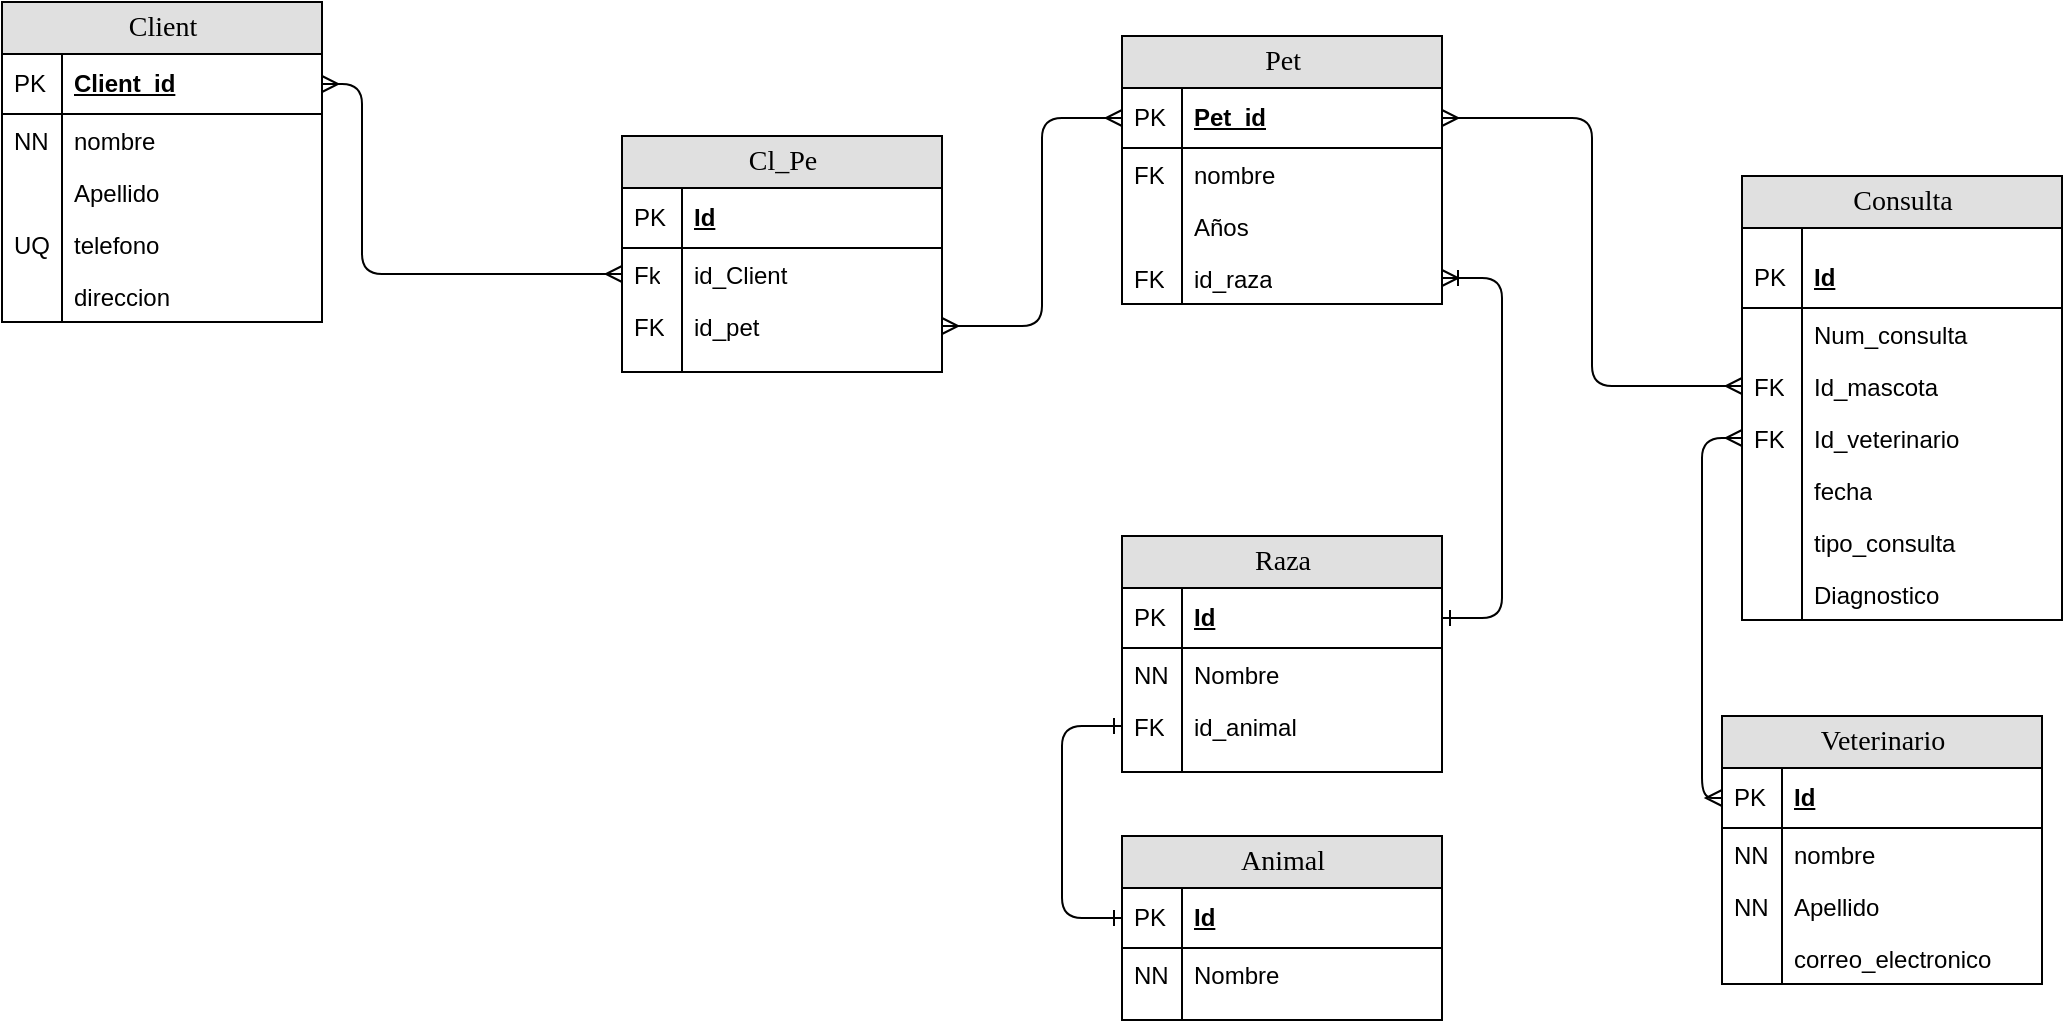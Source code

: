 <mxfile version="21.1.2" type="github">
  <diagram name="Page-1" id="e56a1550-8fbb-45ad-956c-1786394a9013">
    <mxGraphModel dx="1434" dy="764" grid="1" gridSize="10" guides="1" tooltips="1" connect="1" arrows="1" fold="1" page="1" pageScale="1" pageWidth="1100" pageHeight="850" background="none" math="0" shadow="0">
      <root>
        <mxCell id="0" />
        <mxCell id="1" parent="0" />
        <mxCell id="2e49270ec7c68f3f-19" value="Veterinario" style="swimlane;html=1;fontStyle=0;childLayout=stackLayout;horizontal=1;startSize=26;fillColor=#e0e0e0;horizontalStack=0;resizeParent=1;resizeLast=0;collapsible=1;marginBottom=0;swimlaneFillColor=#ffffff;align=center;rounded=0;shadow=0;comic=0;labelBackgroundColor=none;strokeWidth=1;fontFamily=Verdana;fontSize=14" parent="1" vertex="1">
          <mxGeometry x="880" y="710" width="160" height="134" as="geometry" />
        </mxCell>
        <mxCell id="2e49270ec7c68f3f-20" value="Id" style="shape=partialRectangle;top=0;left=0;right=0;bottom=1;html=1;align=left;verticalAlign=middle;fillColor=none;spacingLeft=34;spacingRight=4;whiteSpace=wrap;overflow=hidden;rotatable=0;points=[[0,0.5],[1,0.5]];portConstraint=eastwest;dropTarget=0;fontStyle=5;" parent="2e49270ec7c68f3f-19" vertex="1">
          <mxGeometry y="26" width="160" height="30" as="geometry" />
        </mxCell>
        <mxCell id="2e49270ec7c68f3f-21" value="PK" style="shape=partialRectangle;top=0;left=0;bottom=0;html=1;fillColor=none;align=left;verticalAlign=middle;spacingLeft=4;spacingRight=4;whiteSpace=wrap;overflow=hidden;rotatable=0;points=[];portConstraint=eastwest;part=1;" parent="2e49270ec7c68f3f-20" vertex="1" connectable="0">
          <mxGeometry width="30" height="30" as="geometry" />
        </mxCell>
        <mxCell id="2e49270ec7c68f3f-22" value="nombre" style="shape=partialRectangle;top=0;left=0;right=0;bottom=0;html=1;align=left;verticalAlign=top;fillColor=none;spacingLeft=34;spacingRight=4;whiteSpace=wrap;overflow=hidden;rotatable=0;points=[[0,0.5],[1,0.5]];portConstraint=eastwest;dropTarget=0;" parent="2e49270ec7c68f3f-19" vertex="1">
          <mxGeometry y="56" width="160" height="26" as="geometry" />
        </mxCell>
        <mxCell id="2e49270ec7c68f3f-23" value="NN" style="shape=partialRectangle;top=0;left=0;bottom=0;html=1;fillColor=none;align=left;verticalAlign=top;spacingLeft=4;spacingRight=4;whiteSpace=wrap;overflow=hidden;rotatable=0;points=[];portConstraint=eastwest;part=1;" parent="2e49270ec7c68f3f-22" vertex="1" connectable="0">
          <mxGeometry width="30" height="26" as="geometry" />
        </mxCell>
        <mxCell id="2e49270ec7c68f3f-24" value="Apellido" style="shape=partialRectangle;top=0;left=0;right=0;bottom=0;html=1;align=left;verticalAlign=top;fillColor=none;spacingLeft=34;spacingRight=4;whiteSpace=wrap;overflow=hidden;rotatable=0;points=[[0,0.5],[1,0.5]];portConstraint=eastwest;dropTarget=0;" parent="2e49270ec7c68f3f-19" vertex="1">
          <mxGeometry y="82" width="160" height="26" as="geometry" />
        </mxCell>
        <mxCell id="2e49270ec7c68f3f-25" value="NN" style="shape=partialRectangle;top=0;left=0;bottom=0;html=1;fillColor=none;align=left;verticalAlign=top;spacingLeft=4;spacingRight=4;whiteSpace=wrap;overflow=hidden;rotatable=0;points=[];portConstraint=eastwest;part=1;" parent="2e49270ec7c68f3f-24" vertex="1" connectable="0">
          <mxGeometry width="30" height="26" as="geometry" />
        </mxCell>
        <mxCell id="2e49270ec7c68f3f-26" value="correo_electronico" style="shape=partialRectangle;top=0;left=0;right=0;bottom=0;html=1;align=left;verticalAlign=top;fillColor=none;spacingLeft=34;spacingRight=4;whiteSpace=wrap;overflow=hidden;rotatable=0;points=[[0,0.5],[1,0.5]];portConstraint=eastwest;dropTarget=0;" parent="2e49270ec7c68f3f-19" vertex="1">
          <mxGeometry y="108" width="160" height="26" as="geometry" />
        </mxCell>
        <mxCell id="2e49270ec7c68f3f-27" value="" style="shape=partialRectangle;top=0;left=0;bottom=0;html=1;fillColor=none;align=left;verticalAlign=top;spacingLeft=4;spacingRight=4;whiteSpace=wrap;overflow=hidden;rotatable=0;points=[];portConstraint=eastwest;part=1;" parent="2e49270ec7c68f3f-26" vertex="1" connectable="0">
          <mxGeometry width="30" height="26" as="geometry" />
        </mxCell>
        <mxCell id="2e49270ec7c68f3f-30" value="Cl_Pe" style="swimlane;html=1;fontStyle=0;childLayout=stackLayout;horizontal=1;startSize=26;fillColor=#e0e0e0;horizontalStack=0;resizeParent=1;resizeLast=0;collapsible=1;marginBottom=0;swimlaneFillColor=#ffffff;align=center;rounded=0;shadow=0;comic=0;labelBackgroundColor=none;strokeWidth=1;fontFamily=Verdana;fontSize=14" parent="1" vertex="1">
          <mxGeometry x="330" y="420" width="160" height="118" as="geometry" />
        </mxCell>
        <mxCell id="2e49270ec7c68f3f-31" value="Id" style="shape=partialRectangle;top=0;left=0;right=0;bottom=1;html=1;align=left;verticalAlign=middle;fillColor=none;spacingLeft=34;spacingRight=4;whiteSpace=wrap;overflow=hidden;rotatable=0;points=[[0,0.5],[1,0.5]];portConstraint=eastwest;dropTarget=0;fontStyle=5;" parent="2e49270ec7c68f3f-30" vertex="1">
          <mxGeometry y="26" width="160" height="30" as="geometry" />
        </mxCell>
        <mxCell id="2e49270ec7c68f3f-32" value="PK" style="shape=partialRectangle;top=0;left=0;bottom=0;html=1;fillColor=none;align=left;verticalAlign=middle;spacingLeft=4;spacingRight=4;whiteSpace=wrap;overflow=hidden;rotatable=0;points=[];portConstraint=eastwest;part=1;" parent="2e49270ec7c68f3f-31" vertex="1" connectable="0">
          <mxGeometry width="30" height="30" as="geometry" />
        </mxCell>
        <mxCell id="2e49270ec7c68f3f-33" value="id_Client" style="shape=partialRectangle;top=0;left=0;right=0;bottom=0;html=1;align=left;verticalAlign=top;fillColor=none;spacingLeft=34;spacingRight=4;whiteSpace=wrap;overflow=hidden;rotatable=0;points=[[0,0.5],[1,0.5]];portConstraint=eastwest;dropTarget=0;" parent="2e49270ec7c68f3f-30" vertex="1">
          <mxGeometry y="56" width="160" height="26" as="geometry" />
        </mxCell>
        <mxCell id="2e49270ec7c68f3f-34" value="Fk" style="shape=partialRectangle;top=0;left=0;bottom=0;html=1;fillColor=none;align=left;verticalAlign=top;spacingLeft=4;spacingRight=4;whiteSpace=wrap;overflow=hidden;rotatable=0;points=[];portConstraint=eastwest;part=1;" parent="2e49270ec7c68f3f-33" vertex="1" connectable="0">
          <mxGeometry width="30" height="26" as="geometry" />
        </mxCell>
        <mxCell id="2e49270ec7c68f3f-35" value="id_pet" style="shape=partialRectangle;top=0;left=0;right=0;bottom=0;html=1;align=left;verticalAlign=top;fillColor=none;spacingLeft=34;spacingRight=4;whiteSpace=wrap;overflow=hidden;rotatable=0;points=[[0,0.5],[1,0.5]];portConstraint=eastwest;dropTarget=0;" parent="2e49270ec7c68f3f-30" vertex="1">
          <mxGeometry y="82" width="160" height="26" as="geometry" />
        </mxCell>
        <mxCell id="2e49270ec7c68f3f-36" value="FK" style="shape=partialRectangle;top=0;left=0;bottom=0;html=1;fillColor=none;align=left;verticalAlign=top;spacingLeft=4;spacingRight=4;whiteSpace=wrap;overflow=hidden;rotatable=0;points=[];portConstraint=eastwest;part=1;" parent="2e49270ec7c68f3f-35" vertex="1" connectable="0">
          <mxGeometry width="30" height="26" as="geometry" />
        </mxCell>
        <mxCell id="2e49270ec7c68f3f-39" value="" style="shape=partialRectangle;top=0;left=0;right=0;bottom=0;html=1;align=left;verticalAlign=top;fillColor=none;spacingLeft=34;spacingRight=4;whiteSpace=wrap;overflow=hidden;rotatable=0;points=[[0,0.5],[1,0.5]];portConstraint=eastwest;dropTarget=0;" parent="2e49270ec7c68f3f-30" vertex="1">
          <mxGeometry y="108" width="160" height="10" as="geometry" />
        </mxCell>
        <mxCell id="2e49270ec7c68f3f-40" value="" style="shape=partialRectangle;top=0;left=0;bottom=0;html=1;fillColor=none;align=left;verticalAlign=top;spacingLeft=4;spacingRight=4;whiteSpace=wrap;overflow=hidden;rotatable=0;points=[];portConstraint=eastwest;part=1;" parent="2e49270ec7c68f3f-39" vertex="1" connectable="0">
          <mxGeometry width="30" height="10" as="geometry" />
        </mxCell>
        <mxCell id="2e49270ec7c68f3f-56" value="" style="edgeStyle=orthogonalEdgeStyle;html=1;endArrow=ERoneToMany;endFill=0;startArrow=ERone;labelBackgroundColor=none;fontFamily=Verdana;fontSize=14;exitX=1;exitY=0.5;exitDx=0;exitDy=0;startFill=0;" parent="1" source="lfNQGmRwVSjZiwhTu5Yi-29" target="lfNQGmRwVSjZiwhTu5Yi-22" edge="1">
          <mxGeometry width="100" height="100" relative="1" as="geometry">
            <mxPoint x="990" y="790" as="sourcePoint" />
            <mxPoint x="460" y="524" as="targetPoint" />
            <Array as="points">
              <mxPoint x="770" y="661" />
              <mxPoint x="770" y="491" />
            </Array>
          </mxGeometry>
        </mxCell>
        <mxCell id="2e49270ec7c68f3f-58" value="" style="edgeStyle=orthogonalEdgeStyle;html=1;endArrow=ERmany;startArrow=ERmany;labelBackgroundColor=none;fontFamily=Verdana;fontSize=14;entryX=0;entryY=0.5;entryDx=0;entryDy=0;startFill=0;endFill=0;" parent="1" source="2e49270ec7c68f3f-35" target="lfNQGmRwVSjZiwhTu5Yi-16" edge="1">
          <mxGeometry width="100" height="100" relative="1" as="geometry">
            <mxPoint x="900" y="200" as="sourcePoint" />
            <mxPoint x="710" y="294" as="targetPoint" />
            <Array as="points">
              <mxPoint x="540" y="515" />
              <mxPoint x="540" y="411" />
            </Array>
          </mxGeometry>
        </mxCell>
        <mxCell id="2e49270ec7c68f3f-60" value="" style="edgeStyle=orthogonalEdgeStyle;html=1;endArrow=ERone;startArrow=ERone;labelBackgroundColor=none;fontFamily=Verdana;fontSize=14;entryX=0;entryY=0.5;entryDx=0;entryDy=0;exitX=0;exitY=0.5;exitDx=0;exitDy=0;startFill=0;endFill=0;" parent="1" source="lfNQGmRwVSjZiwhTu5Yi-38" target="lfNQGmRwVSjZiwhTu5Yi-33" edge="1">
          <mxGeometry width="100" height="100" relative="1" as="geometry">
            <mxPoint x="500" y="830" as="sourcePoint" />
            <mxPoint x="430" y="780" as="targetPoint" />
            <Array as="points">
              <mxPoint x="550" y="811" />
              <mxPoint x="550" y="715" />
            </Array>
          </mxGeometry>
        </mxCell>
        <mxCell id="2e49270ec7c68f3f-78" value="" style="edgeStyle=orthogonalEdgeStyle;html=1;endArrow=ERmany;startArrow=ERmany;labelBackgroundColor=none;fontFamily=Verdana;fontSize=14;entryX=0;entryY=0.5;startFill=0;endFill=0;exitX=1;exitY=0.5;exitDx=0;exitDy=0;entryDx=0;entryDy=0;" parent="1" source="lfNQGmRwVSjZiwhTu5Yi-16" target="lfNQGmRwVSjZiwhTu5Yi-13" edge="1">
          <mxGeometry width="100" height="100" relative="1" as="geometry">
            <mxPoint x="1380" y="149" as="sourcePoint" />
            <mxPoint x="1540" y="70" as="targetPoint" />
          </mxGeometry>
        </mxCell>
        <mxCell id="2e49270ec7c68f3f-79" value="" style="edgeStyle=orthogonalEdgeStyle;html=1;endArrow=ERmany;startArrow=ERmany;labelBackgroundColor=none;fontFamily=Verdana;fontSize=14;entryX=0;entryY=0.5;entryDx=0;entryDy=0;exitX=0;exitY=0.5;exitDx=0;exitDy=0;startFill=0;endFill=0;" parent="1" source="lfNQGmRwVSjZiwhTu5Yi-11" target="2e49270ec7c68f3f-20" edge="1">
          <mxGeometry width="100" height="100" relative="1" as="geometry">
            <mxPoint x="1300" y="365" as="sourcePoint" />
            <mxPoint x="1460" y="420" as="targetPoint" />
          </mxGeometry>
        </mxCell>
        <mxCell id="2e49270ec7c68f3f-80" value="Client" style="swimlane;html=1;fontStyle=0;childLayout=stackLayout;horizontal=1;startSize=26;fillColor=#e0e0e0;horizontalStack=0;resizeParent=1;resizeLast=0;collapsible=1;marginBottom=0;swimlaneFillColor=#ffffff;align=center;rounded=0;shadow=0;comic=0;labelBackgroundColor=none;strokeWidth=1;fontFamily=Verdana;fontSize=14" parent="1" vertex="1">
          <mxGeometry x="20" y="353" width="160" height="160" as="geometry" />
        </mxCell>
        <mxCell id="2e49270ec7c68f3f-81" value="Client_id" style="shape=partialRectangle;top=0;left=0;right=0;bottom=1;html=1;align=left;verticalAlign=middle;fillColor=none;spacingLeft=34;spacingRight=4;whiteSpace=wrap;overflow=hidden;rotatable=0;points=[[0,0.5],[1,0.5]];portConstraint=eastwest;dropTarget=0;fontStyle=5;" parent="2e49270ec7c68f3f-80" vertex="1">
          <mxGeometry y="26" width="160" height="30" as="geometry" />
        </mxCell>
        <mxCell id="2e49270ec7c68f3f-82" value="PK" style="shape=partialRectangle;top=0;left=0;bottom=0;html=1;fillColor=none;align=left;verticalAlign=middle;spacingLeft=4;spacingRight=4;whiteSpace=wrap;overflow=hidden;rotatable=0;points=[];portConstraint=eastwest;part=1;" parent="2e49270ec7c68f3f-81" vertex="1" connectable="0">
          <mxGeometry width="30" height="30" as="geometry" />
        </mxCell>
        <mxCell id="2e49270ec7c68f3f-83" value="nombre&lt;br&gt;" style="shape=partialRectangle;top=0;left=0;right=0;bottom=0;html=1;align=left;verticalAlign=top;fillColor=none;spacingLeft=34;spacingRight=4;whiteSpace=wrap;overflow=hidden;rotatable=0;points=[[0,0.5],[1,0.5]];portConstraint=eastwest;dropTarget=0;" parent="2e49270ec7c68f3f-80" vertex="1">
          <mxGeometry y="56" width="160" height="26" as="geometry" />
        </mxCell>
        <mxCell id="2e49270ec7c68f3f-84" value="NN" style="shape=partialRectangle;top=0;left=0;bottom=0;html=1;fillColor=none;align=left;verticalAlign=top;spacingLeft=4;spacingRight=4;whiteSpace=wrap;overflow=hidden;rotatable=0;points=[];portConstraint=eastwest;part=1;" parent="2e49270ec7c68f3f-83" vertex="1" connectable="0">
          <mxGeometry width="30" height="26" as="geometry" />
        </mxCell>
        <mxCell id="2e49270ec7c68f3f-85" value="Apellido" style="shape=partialRectangle;top=0;left=0;right=0;bottom=0;html=1;align=left;verticalAlign=top;fillColor=none;spacingLeft=34;spacingRight=4;whiteSpace=wrap;overflow=hidden;rotatable=0;points=[[0,0.5],[1,0.5]];portConstraint=eastwest;dropTarget=0;" parent="2e49270ec7c68f3f-80" vertex="1">
          <mxGeometry y="82" width="160" height="26" as="geometry" />
        </mxCell>
        <mxCell id="2e49270ec7c68f3f-86" value="" style="shape=partialRectangle;top=0;left=0;bottom=0;html=1;fillColor=none;align=left;verticalAlign=top;spacingLeft=4;spacingRight=4;whiteSpace=wrap;overflow=hidden;rotatable=0;points=[];portConstraint=eastwest;part=1;" parent="2e49270ec7c68f3f-85" vertex="1" connectable="0">
          <mxGeometry width="30" height="26" as="geometry" />
        </mxCell>
        <mxCell id="lfNQGmRwVSjZiwhTu5Yi-1" value="telefono" style="shape=partialRectangle;top=0;left=0;right=0;bottom=0;html=1;align=left;verticalAlign=top;fillColor=none;spacingLeft=34;spacingRight=4;whiteSpace=wrap;overflow=hidden;rotatable=0;points=[[0,0.5],[1,0.5]];portConstraint=eastwest;dropTarget=0;" parent="2e49270ec7c68f3f-80" vertex="1">
          <mxGeometry y="108" width="160" height="26" as="geometry" />
        </mxCell>
        <mxCell id="lfNQGmRwVSjZiwhTu5Yi-2" value="UQ" style="shape=partialRectangle;top=0;left=0;bottom=0;html=1;fillColor=none;align=left;verticalAlign=top;spacingLeft=4;spacingRight=4;whiteSpace=wrap;overflow=hidden;rotatable=0;points=[];portConstraint=eastwest;part=1;" parent="lfNQGmRwVSjZiwhTu5Yi-1" vertex="1" connectable="0">
          <mxGeometry width="30" height="26" as="geometry" />
        </mxCell>
        <mxCell id="2e49270ec7c68f3f-89" value="direccion" style="shape=partialRectangle;top=0;left=0;right=0;bottom=0;html=1;align=left;verticalAlign=top;fillColor=none;spacingLeft=34;spacingRight=4;whiteSpace=wrap;overflow=hidden;rotatable=0;points=[[0,0.5],[1,0.5]];portConstraint=eastwest;dropTarget=0;" parent="2e49270ec7c68f3f-80" vertex="1">
          <mxGeometry y="134" width="160" height="26" as="geometry" />
        </mxCell>
        <mxCell id="2e49270ec7c68f3f-90" value="" style="shape=partialRectangle;top=0;left=0;bottom=0;html=1;fillColor=none;align=left;verticalAlign=top;spacingLeft=4;spacingRight=4;whiteSpace=wrap;overflow=hidden;rotatable=0;points=[];portConstraint=eastwest;part=1;" parent="2e49270ec7c68f3f-89" vertex="1" connectable="0">
          <mxGeometry width="30" height="26" as="geometry" />
        </mxCell>
        <mxCell id="2e49270ec7c68f3f-92" value="" style="edgeStyle=orthogonalEdgeStyle;html=1;endArrow=ERmany;endFill=0;labelBackgroundColor=none;fontFamily=Verdana;fontSize=14;exitX=1;exitY=0.5;exitDx=0;exitDy=0;startArrow=ERmany;startFill=0;" parent="1" source="2e49270ec7c68f3f-81" edge="1">
          <mxGeometry width="100" height="100" relative="1" as="geometry">
            <mxPoint x="-10" y="680" as="sourcePoint" />
            <mxPoint x="330" y="489" as="targetPoint" />
            <Array as="points">
              <mxPoint x="200" y="394" />
              <mxPoint x="200" y="489" />
            </Array>
          </mxGeometry>
        </mxCell>
        <mxCell id="lfNQGmRwVSjZiwhTu5Yi-4" value="Consulta" style="swimlane;html=1;fontStyle=0;childLayout=stackLayout;horizontal=1;startSize=26;fillColor=#e0e0e0;horizontalStack=0;resizeParent=1;resizeLast=0;collapsible=1;marginBottom=0;swimlaneFillColor=#ffffff;align=center;rounded=0;shadow=0;comic=0;labelBackgroundColor=none;strokeWidth=1;fontFamily=Verdana;fontSize=14;swimlaneLine=1;" parent="1" vertex="1">
          <mxGeometry x="890" y="440" width="160" height="222" as="geometry" />
        </mxCell>
        <mxCell id="lfNQGmRwVSjZiwhTu5Yi-5" value="" style="shape=partialRectangle;top=0;left=0;right=0;bottom=0;html=1;align=left;verticalAlign=top;fillColor=none;spacingLeft=34;spacingRight=4;whiteSpace=wrap;overflow=hidden;rotatable=0;points=[[0,0.5],[1,0.5]];portConstraint=eastwest;dropTarget=0;" parent="lfNQGmRwVSjZiwhTu5Yi-4" vertex="1">
          <mxGeometry y="26" width="160" height="10" as="geometry" />
        </mxCell>
        <mxCell id="lfNQGmRwVSjZiwhTu5Yi-6" value="" style="shape=partialRectangle;top=0;left=0;bottom=0;html=1;fillColor=none;align=left;verticalAlign=top;spacingLeft=4;spacingRight=4;whiteSpace=wrap;overflow=hidden;rotatable=0;points=[];portConstraint=eastwest;part=1;" parent="lfNQGmRwVSjZiwhTu5Yi-5" vertex="1" connectable="0">
          <mxGeometry width="30" height="10" as="geometry" />
        </mxCell>
        <mxCell id="lfNQGmRwVSjZiwhTu5Yi-7" value="Id" style="shape=partialRectangle;top=0;left=0;right=0;bottom=1;html=1;align=left;verticalAlign=middle;fillColor=none;spacingLeft=34;spacingRight=4;whiteSpace=wrap;overflow=hidden;rotatable=0;points=[[0,0.5],[1,0.5]];portConstraint=eastwest;dropTarget=0;fontStyle=5;" parent="lfNQGmRwVSjZiwhTu5Yi-4" vertex="1">
          <mxGeometry y="36" width="160" height="30" as="geometry" />
        </mxCell>
        <mxCell id="lfNQGmRwVSjZiwhTu5Yi-8" value="PK" style="shape=partialRectangle;top=0;left=0;bottom=0;html=1;fillColor=none;align=left;verticalAlign=middle;spacingLeft=4;spacingRight=4;whiteSpace=wrap;overflow=hidden;rotatable=0;points=[];portConstraint=eastwest;part=1;" parent="lfNQGmRwVSjZiwhTu5Yi-7" vertex="1" connectable="0">
          <mxGeometry width="30" height="30" as="geometry" />
        </mxCell>
        <mxCell id="lfNQGmRwVSjZiwhTu5Yi-9" value="Num_consulta" style="shape=partialRectangle;top=0;left=0;right=0;bottom=0;html=1;align=left;verticalAlign=top;fillColor=none;spacingLeft=34;spacingRight=4;whiteSpace=wrap;overflow=hidden;rotatable=0;points=[[0,0.5],[1,0.5]];portConstraint=eastwest;dropTarget=0;" parent="lfNQGmRwVSjZiwhTu5Yi-4" vertex="1">
          <mxGeometry y="66" width="160" height="26" as="geometry" />
        </mxCell>
        <mxCell id="lfNQGmRwVSjZiwhTu5Yi-10" value="" style="shape=partialRectangle;top=0;left=0;bottom=0;html=1;fillColor=none;align=left;verticalAlign=top;spacingLeft=4;spacingRight=4;whiteSpace=wrap;overflow=hidden;rotatable=0;points=[];portConstraint=eastwest;part=1;" parent="lfNQGmRwVSjZiwhTu5Yi-9" vertex="1" connectable="0">
          <mxGeometry width="30" height="26" as="geometry" />
        </mxCell>
        <mxCell id="lfNQGmRwVSjZiwhTu5Yi-13" value="Id_mascota" style="shape=partialRectangle;top=0;left=0;right=0;bottom=0;html=1;align=left;verticalAlign=top;fillColor=none;spacingLeft=34;spacingRight=4;whiteSpace=wrap;overflow=hidden;rotatable=0;points=[[0,0.5],[1,0.5]];portConstraint=eastwest;dropTarget=0;" parent="lfNQGmRwVSjZiwhTu5Yi-4" vertex="1">
          <mxGeometry y="92" width="160" height="26" as="geometry" />
        </mxCell>
        <mxCell id="lfNQGmRwVSjZiwhTu5Yi-14" value="FK" style="shape=partialRectangle;top=0;left=0;bottom=0;html=1;fillColor=none;align=left;verticalAlign=top;spacingLeft=4;spacingRight=4;whiteSpace=wrap;overflow=hidden;rotatable=0;points=[];portConstraint=eastwest;part=1;" parent="lfNQGmRwVSjZiwhTu5Yi-13" vertex="1" connectable="0">
          <mxGeometry width="30" height="26" as="geometry" />
        </mxCell>
        <mxCell id="lfNQGmRwVSjZiwhTu5Yi-11" value="Id_veterinario" style="shape=partialRectangle;top=0;left=0;right=0;bottom=0;html=1;align=left;verticalAlign=top;fillColor=none;spacingLeft=34;spacingRight=4;whiteSpace=wrap;overflow=hidden;rotatable=0;points=[[0,0.5],[1,0.5]];portConstraint=eastwest;dropTarget=0;" parent="lfNQGmRwVSjZiwhTu5Yi-4" vertex="1">
          <mxGeometry y="118" width="160" height="26" as="geometry" />
        </mxCell>
        <mxCell id="lfNQGmRwVSjZiwhTu5Yi-12" value="FK" style="shape=partialRectangle;top=0;left=0;bottom=0;html=1;fillColor=none;align=left;verticalAlign=top;spacingLeft=4;spacingRight=4;whiteSpace=wrap;overflow=hidden;rotatable=0;points=[];portConstraint=eastwest;part=1;" parent="lfNQGmRwVSjZiwhTu5Yi-11" vertex="1" connectable="0">
          <mxGeometry width="30" height="26" as="geometry" />
        </mxCell>
        <mxCell id="lfNQGmRwVSjZiwhTu5Yi-47" value="fecha" style="shape=partialRectangle;top=0;left=0;right=0;bottom=0;html=1;align=left;verticalAlign=top;fillColor=none;spacingLeft=34;spacingRight=4;whiteSpace=wrap;overflow=hidden;rotatable=0;points=[[0,0.5],[1,0.5]];portConstraint=eastwest;dropTarget=0;" parent="lfNQGmRwVSjZiwhTu5Yi-4" vertex="1">
          <mxGeometry y="144" width="160" height="26" as="geometry" />
        </mxCell>
        <mxCell id="lfNQGmRwVSjZiwhTu5Yi-48" value="" style="shape=partialRectangle;top=0;left=0;bottom=0;html=1;fillColor=none;align=left;verticalAlign=top;spacingLeft=4;spacingRight=4;whiteSpace=wrap;overflow=hidden;rotatable=0;points=[];portConstraint=eastwest;part=1;" parent="lfNQGmRwVSjZiwhTu5Yi-47" vertex="1" connectable="0">
          <mxGeometry width="30" height="26" as="geometry" />
        </mxCell>
        <mxCell id="lfNQGmRwVSjZiwhTu5Yi-49" value="tipo_consulta" style="shape=partialRectangle;top=0;left=0;right=0;bottom=0;html=1;align=left;verticalAlign=top;fillColor=none;spacingLeft=34;spacingRight=4;whiteSpace=wrap;overflow=hidden;rotatable=0;points=[[0,0.5],[1,0.5]];portConstraint=eastwest;dropTarget=0;" parent="lfNQGmRwVSjZiwhTu5Yi-4" vertex="1">
          <mxGeometry y="170" width="160" height="26" as="geometry" />
        </mxCell>
        <mxCell id="lfNQGmRwVSjZiwhTu5Yi-50" value="" style="shape=partialRectangle;top=0;left=0;bottom=0;html=1;fillColor=none;align=left;verticalAlign=top;spacingLeft=4;spacingRight=4;whiteSpace=wrap;overflow=hidden;rotatable=0;points=[];portConstraint=eastwest;part=1;" parent="lfNQGmRwVSjZiwhTu5Yi-49" vertex="1" connectable="0">
          <mxGeometry width="30" height="26" as="geometry" />
        </mxCell>
        <mxCell id="lfNQGmRwVSjZiwhTu5Yi-51" value="Diagnostico" style="shape=partialRectangle;top=0;left=0;right=0;bottom=0;html=1;align=left;verticalAlign=top;fillColor=none;spacingLeft=34;spacingRight=4;whiteSpace=wrap;overflow=hidden;rotatable=0;points=[[0,0.5],[1,0.5]];portConstraint=eastwest;dropTarget=0;" parent="lfNQGmRwVSjZiwhTu5Yi-4" vertex="1">
          <mxGeometry y="196" width="160" height="26" as="geometry" />
        </mxCell>
        <mxCell id="lfNQGmRwVSjZiwhTu5Yi-52" value="" style="shape=partialRectangle;top=0;left=0;bottom=0;html=1;fillColor=none;align=left;verticalAlign=top;spacingLeft=4;spacingRight=4;whiteSpace=wrap;overflow=hidden;rotatable=0;points=[];portConstraint=eastwest;part=1;" parent="lfNQGmRwVSjZiwhTu5Yi-51" vertex="1" connectable="0">
          <mxGeometry width="30" height="26" as="geometry" />
        </mxCell>
        <mxCell id="lfNQGmRwVSjZiwhTu5Yi-15" value="Pet" style="swimlane;html=1;fontStyle=0;childLayout=stackLayout;horizontal=1;startSize=26;fillColor=#e0e0e0;horizontalStack=0;resizeParent=1;resizeLast=0;collapsible=1;marginBottom=0;swimlaneFillColor=#ffffff;align=center;rounded=0;shadow=0;comic=0;labelBackgroundColor=none;strokeWidth=1;fontFamily=Verdana;fontSize=14" parent="1" vertex="1">
          <mxGeometry x="580" y="370" width="160" height="134" as="geometry" />
        </mxCell>
        <mxCell id="lfNQGmRwVSjZiwhTu5Yi-16" value="Pet_id" style="shape=partialRectangle;top=0;left=0;right=0;bottom=1;html=1;align=left;verticalAlign=middle;fillColor=none;spacingLeft=34;spacingRight=4;whiteSpace=wrap;overflow=hidden;rotatable=0;points=[[0,0.5],[1,0.5]];portConstraint=eastwest;dropTarget=0;fontStyle=5;" parent="lfNQGmRwVSjZiwhTu5Yi-15" vertex="1">
          <mxGeometry y="26" width="160" height="30" as="geometry" />
        </mxCell>
        <mxCell id="lfNQGmRwVSjZiwhTu5Yi-17" value="PK" style="shape=partialRectangle;top=0;left=0;bottom=0;html=1;fillColor=none;align=left;verticalAlign=middle;spacingLeft=4;spacingRight=4;whiteSpace=wrap;overflow=hidden;rotatable=0;points=[];portConstraint=eastwest;part=1;" parent="lfNQGmRwVSjZiwhTu5Yi-16" vertex="1" connectable="0">
          <mxGeometry width="30" height="30" as="geometry" />
        </mxCell>
        <mxCell id="lfNQGmRwVSjZiwhTu5Yi-18" value="nombre&lt;br&gt;" style="shape=partialRectangle;top=0;left=0;right=0;bottom=0;html=1;align=left;verticalAlign=top;fillColor=none;spacingLeft=34;spacingRight=4;whiteSpace=wrap;overflow=hidden;rotatable=0;points=[[0,0.5],[1,0.5]];portConstraint=eastwest;dropTarget=0;" parent="lfNQGmRwVSjZiwhTu5Yi-15" vertex="1">
          <mxGeometry y="56" width="160" height="26" as="geometry" />
        </mxCell>
        <mxCell id="lfNQGmRwVSjZiwhTu5Yi-19" value="FK" style="shape=partialRectangle;top=0;left=0;bottom=0;html=1;fillColor=none;align=left;verticalAlign=top;spacingLeft=4;spacingRight=4;whiteSpace=wrap;overflow=hidden;rotatable=0;points=[];portConstraint=eastwest;part=1;" parent="lfNQGmRwVSjZiwhTu5Yi-18" vertex="1" connectable="0">
          <mxGeometry width="30" height="26" as="geometry" />
        </mxCell>
        <mxCell id="lfNQGmRwVSjZiwhTu5Yi-20" value="Años" style="shape=partialRectangle;top=0;left=0;right=0;bottom=0;html=1;align=left;verticalAlign=top;fillColor=none;spacingLeft=34;spacingRight=4;whiteSpace=wrap;overflow=hidden;rotatable=0;points=[[0,0.5],[1,0.5]];portConstraint=eastwest;dropTarget=0;" parent="lfNQGmRwVSjZiwhTu5Yi-15" vertex="1">
          <mxGeometry y="82" width="160" height="26" as="geometry" />
        </mxCell>
        <mxCell id="lfNQGmRwVSjZiwhTu5Yi-21" value="" style="shape=partialRectangle;top=0;left=0;bottom=0;html=1;fillColor=none;align=left;verticalAlign=top;spacingLeft=4;spacingRight=4;whiteSpace=wrap;overflow=hidden;rotatable=0;points=[];portConstraint=eastwest;part=1;" parent="lfNQGmRwVSjZiwhTu5Yi-20" vertex="1" connectable="0">
          <mxGeometry width="30" height="26" as="geometry" />
        </mxCell>
        <mxCell id="lfNQGmRwVSjZiwhTu5Yi-22" value="id_raza" style="shape=partialRectangle;top=0;left=0;right=0;bottom=0;html=1;align=left;verticalAlign=top;fillColor=none;spacingLeft=34;spacingRight=4;whiteSpace=wrap;overflow=hidden;rotatable=0;points=[[0,0.5],[1,0.5]];portConstraint=eastwest;dropTarget=0;" parent="lfNQGmRwVSjZiwhTu5Yi-15" vertex="1">
          <mxGeometry y="108" width="160" height="26" as="geometry" />
        </mxCell>
        <mxCell id="lfNQGmRwVSjZiwhTu5Yi-23" value="FK" style="shape=partialRectangle;top=0;left=0;bottom=0;html=1;fillColor=none;align=left;verticalAlign=top;spacingLeft=4;spacingRight=4;whiteSpace=wrap;overflow=hidden;rotatable=0;points=[];portConstraint=eastwest;part=1;" parent="lfNQGmRwVSjZiwhTu5Yi-22" vertex="1" connectable="0">
          <mxGeometry width="30" height="26" as="geometry" />
        </mxCell>
        <mxCell id="lfNQGmRwVSjZiwhTu5Yi-28" value="Raza" style="swimlane;html=1;fontStyle=0;childLayout=stackLayout;horizontal=1;startSize=26;fillColor=#e0e0e0;horizontalStack=0;resizeParent=1;resizeLast=0;collapsible=1;marginBottom=0;swimlaneFillColor=#ffffff;align=center;rounded=0;shadow=0;comic=0;labelBackgroundColor=none;strokeWidth=1;fontFamily=Verdana;fontSize=14" parent="1" vertex="1">
          <mxGeometry x="580" y="620" width="160" height="118" as="geometry" />
        </mxCell>
        <mxCell id="lfNQGmRwVSjZiwhTu5Yi-29" value="Id" style="shape=partialRectangle;top=0;left=0;right=0;bottom=1;html=1;align=left;verticalAlign=middle;fillColor=none;spacingLeft=34;spacingRight=4;whiteSpace=wrap;overflow=hidden;rotatable=0;points=[[0,0.5],[1,0.5]];portConstraint=eastwest;dropTarget=0;fontStyle=5;" parent="lfNQGmRwVSjZiwhTu5Yi-28" vertex="1">
          <mxGeometry y="26" width="160" height="30" as="geometry" />
        </mxCell>
        <mxCell id="lfNQGmRwVSjZiwhTu5Yi-30" value="PK" style="shape=partialRectangle;top=0;left=0;bottom=0;html=1;fillColor=none;align=left;verticalAlign=middle;spacingLeft=4;spacingRight=4;whiteSpace=wrap;overflow=hidden;rotatable=0;points=[];portConstraint=eastwest;part=1;" parent="lfNQGmRwVSjZiwhTu5Yi-29" vertex="1" connectable="0">
          <mxGeometry width="30" height="30" as="geometry" />
        </mxCell>
        <mxCell id="lfNQGmRwVSjZiwhTu5Yi-31" value="Nombre" style="shape=partialRectangle;top=0;left=0;right=0;bottom=0;html=1;align=left;verticalAlign=top;fillColor=none;spacingLeft=34;spacingRight=4;whiteSpace=wrap;overflow=hidden;rotatable=0;points=[[0,0.5],[1,0.5]];portConstraint=eastwest;dropTarget=0;" parent="lfNQGmRwVSjZiwhTu5Yi-28" vertex="1">
          <mxGeometry y="56" width="160" height="26" as="geometry" />
        </mxCell>
        <mxCell id="lfNQGmRwVSjZiwhTu5Yi-32" value="NN" style="shape=partialRectangle;top=0;left=0;bottom=0;html=1;fillColor=none;align=left;verticalAlign=top;spacingLeft=4;spacingRight=4;whiteSpace=wrap;overflow=hidden;rotatable=0;points=[];portConstraint=eastwest;part=1;" parent="lfNQGmRwVSjZiwhTu5Yi-31" vertex="1" connectable="0">
          <mxGeometry width="30" height="26" as="geometry" />
        </mxCell>
        <mxCell id="lfNQGmRwVSjZiwhTu5Yi-33" value="id_animal" style="shape=partialRectangle;top=0;left=0;right=0;bottom=0;html=1;align=left;verticalAlign=top;fillColor=none;spacingLeft=34;spacingRight=4;whiteSpace=wrap;overflow=hidden;rotatable=0;points=[[0,0.5],[1,0.5]];portConstraint=eastwest;dropTarget=0;" parent="lfNQGmRwVSjZiwhTu5Yi-28" vertex="1">
          <mxGeometry y="82" width="160" height="26" as="geometry" />
        </mxCell>
        <mxCell id="lfNQGmRwVSjZiwhTu5Yi-34" value="FK" style="shape=partialRectangle;top=0;left=0;bottom=0;html=1;fillColor=none;align=left;verticalAlign=top;spacingLeft=4;spacingRight=4;whiteSpace=wrap;overflow=hidden;rotatable=0;points=[];portConstraint=eastwest;part=1;" parent="lfNQGmRwVSjZiwhTu5Yi-33" vertex="1" connectable="0">
          <mxGeometry width="30" height="26" as="geometry" />
        </mxCell>
        <mxCell id="lfNQGmRwVSjZiwhTu5Yi-35" value="" style="shape=partialRectangle;top=0;left=0;right=0;bottom=0;html=1;align=left;verticalAlign=top;fillColor=none;spacingLeft=34;spacingRight=4;whiteSpace=wrap;overflow=hidden;rotatable=0;points=[[0,0.5],[1,0.5]];portConstraint=eastwest;dropTarget=0;" parent="lfNQGmRwVSjZiwhTu5Yi-28" vertex="1">
          <mxGeometry y="108" width="160" height="10" as="geometry" />
        </mxCell>
        <mxCell id="lfNQGmRwVSjZiwhTu5Yi-36" value="" style="shape=partialRectangle;top=0;left=0;bottom=0;html=1;fillColor=none;align=left;verticalAlign=top;spacingLeft=4;spacingRight=4;whiteSpace=wrap;overflow=hidden;rotatable=0;points=[];portConstraint=eastwest;part=1;" parent="lfNQGmRwVSjZiwhTu5Yi-35" vertex="1" connectable="0">
          <mxGeometry width="30" height="10" as="geometry" />
        </mxCell>
        <mxCell id="lfNQGmRwVSjZiwhTu5Yi-37" value="Animal" style="swimlane;html=1;fontStyle=0;childLayout=stackLayout;horizontal=1;startSize=26;fillColor=#e0e0e0;horizontalStack=0;resizeParent=1;resizeLast=0;collapsible=1;marginBottom=0;swimlaneFillColor=#ffffff;align=center;rounded=0;shadow=0;comic=0;labelBackgroundColor=none;strokeWidth=1;fontFamily=Verdana;fontSize=14" parent="1" vertex="1">
          <mxGeometry x="580" y="770" width="160" height="92" as="geometry" />
        </mxCell>
        <mxCell id="lfNQGmRwVSjZiwhTu5Yi-38" value="Id" style="shape=partialRectangle;top=0;left=0;right=0;bottom=1;html=1;align=left;verticalAlign=middle;fillColor=none;spacingLeft=34;spacingRight=4;whiteSpace=wrap;overflow=hidden;rotatable=0;points=[[0,0.5],[1,0.5]];portConstraint=eastwest;dropTarget=0;fontStyle=5;" parent="lfNQGmRwVSjZiwhTu5Yi-37" vertex="1">
          <mxGeometry y="26" width="160" height="30" as="geometry" />
        </mxCell>
        <mxCell id="lfNQGmRwVSjZiwhTu5Yi-39" value="PK" style="shape=partialRectangle;top=0;left=0;bottom=0;html=1;fillColor=none;align=left;verticalAlign=middle;spacingLeft=4;spacingRight=4;whiteSpace=wrap;overflow=hidden;rotatable=0;points=[];portConstraint=eastwest;part=1;" parent="lfNQGmRwVSjZiwhTu5Yi-38" vertex="1" connectable="0">
          <mxGeometry width="30" height="30" as="geometry" />
        </mxCell>
        <mxCell id="lfNQGmRwVSjZiwhTu5Yi-40" value="Nombre" style="shape=partialRectangle;top=0;left=0;right=0;bottom=0;html=1;align=left;verticalAlign=top;fillColor=none;spacingLeft=34;spacingRight=4;whiteSpace=wrap;overflow=hidden;rotatable=0;points=[[0,0.5],[1,0.5]];portConstraint=eastwest;dropTarget=0;" parent="lfNQGmRwVSjZiwhTu5Yi-37" vertex="1">
          <mxGeometry y="56" width="160" height="26" as="geometry" />
        </mxCell>
        <mxCell id="lfNQGmRwVSjZiwhTu5Yi-41" value="NN" style="shape=partialRectangle;top=0;left=0;bottom=0;html=1;fillColor=none;align=left;verticalAlign=top;spacingLeft=4;spacingRight=4;whiteSpace=wrap;overflow=hidden;rotatable=0;points=[];portConstraint=eastwest;part=1;" parent="lfNQGmRwVSjZiwhTu5Yi-40" vertex="1" connectable="0">
          <mxGeometry width="30" height="26" as="geometry" />
        </mxCell>
        <mxCell id="lfNQGmRwVSjZiwhTu5Yi-44" value="" style="shape=partialRectangle;top=0;left=0;right=0;bottom=0;html=1;align=left;verticalAlign=top;fillColor=none;spacingLeft=34;spacingRight=4;whiteSpace=wrap;overflow=hidden;rotatable=0;points=[[0,0.5],[1,0.5]];portConstraint=eastwest;dropTarget=0;" parent="lfNQGmRwVSjZiwhTu5Yi-37" vertex="1">
          <mxGeometry y="82" width="160" height="10" as="geometry" />
        </mxCell>
        <mxCell id="lfNQGmRwVSjZiwhTu5Yi-45" value="" style="shape=partialRectangle;top=0;left=0;bottom=0;html=1;fillColor=none;align=left;verticalAlign=top;spacingLeft=4;spacingRight=4;whiteSpace=wrap;overflow=hidden;rotatable=0;points=[];portConstraint=eastwest;part=1;" parent="lfNQGmRwVSjZiwhTu5Yi-44" vertex="1" connectable="0">
          <mxGeometry width="30" height="10" as="geometry" />
        </mxCell>
      </root>
    </mxGraphModel>
  </diagram>
</mxfile>
